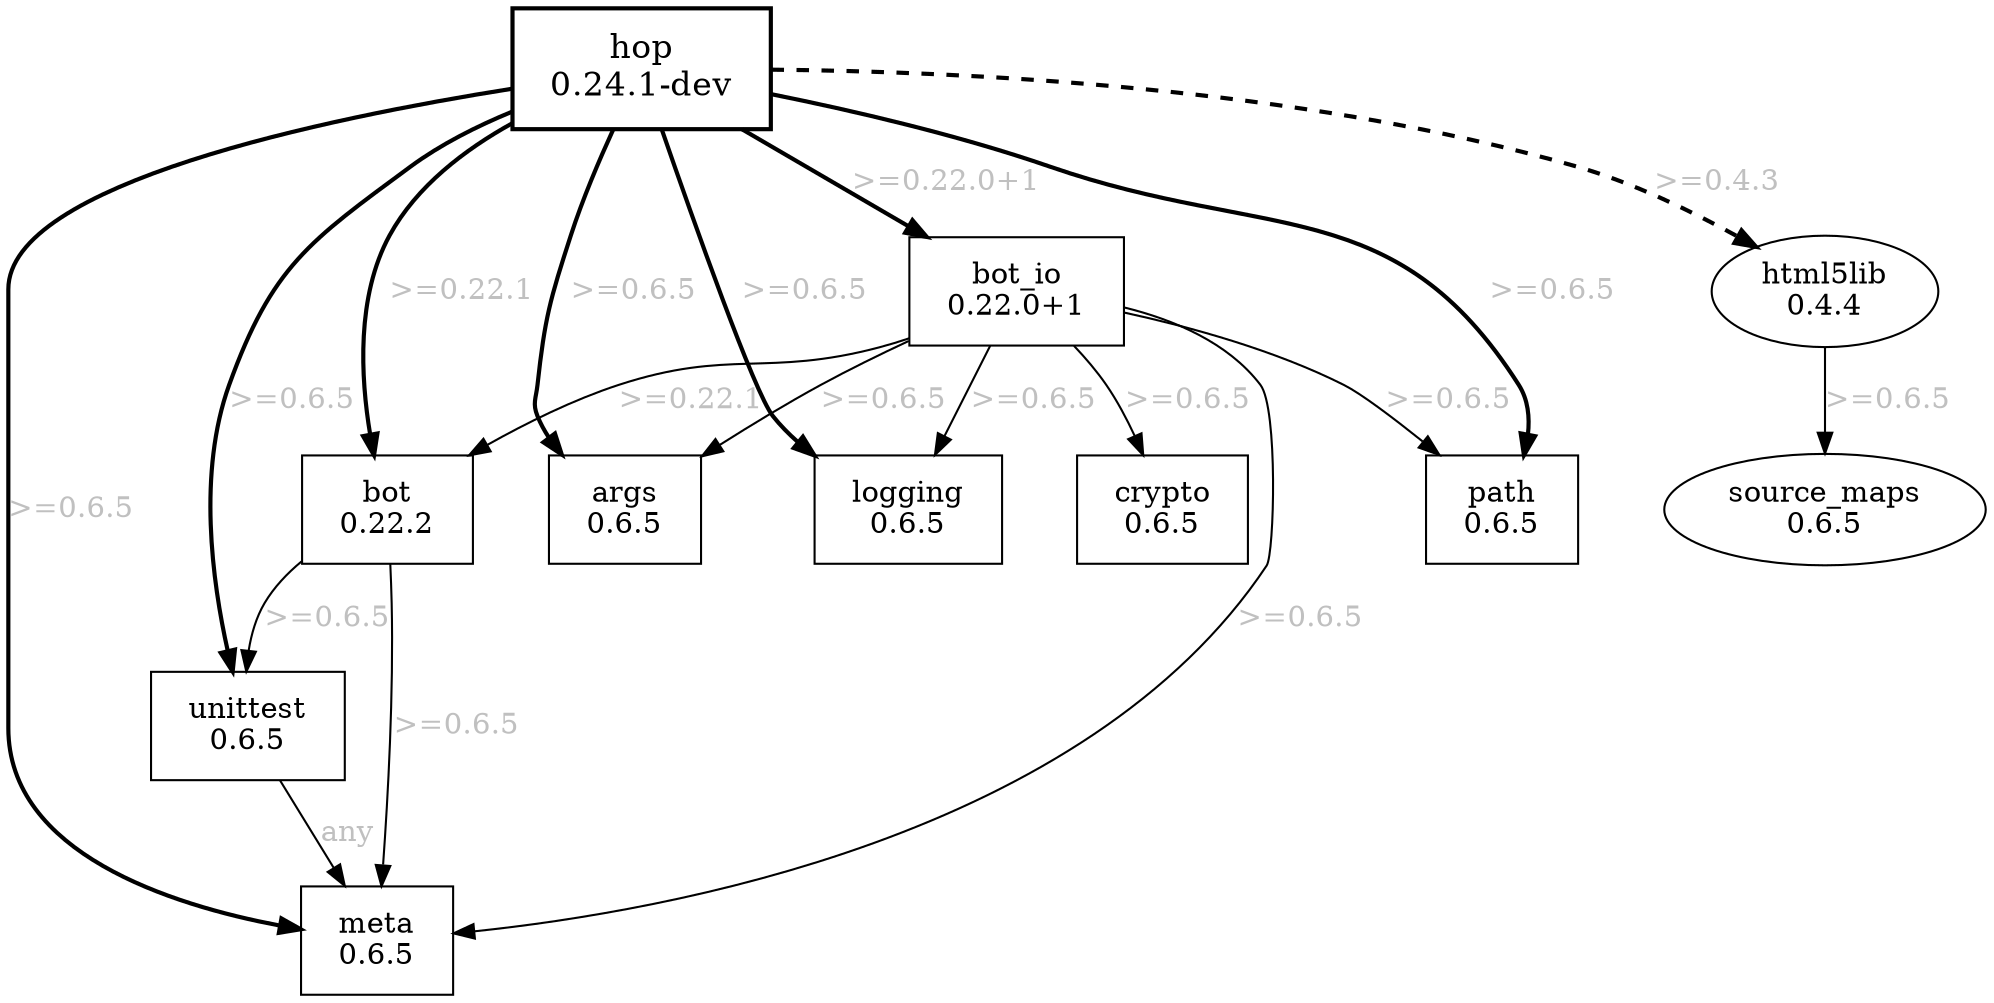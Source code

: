 digraph G {

  args [label="args
0.6.5",shape=box,margin="0.25,0.15",group=primary];

  bot [label="bot
0.22.2",shape=box,margin="0.25,0.15",group=primary];
  bot -> meta [label=">=0.6.5",fontcolor=gray];
  bot -> unittest [label=">=0.6.5",fontcolor=gray];

  bot_io [label="bot_io
0.22.0+1",shape=box,margin="0.25,0.15",group=primary];
  bot_io -> args [label=">=0.6.5",fontcolor=gray];
  bot_io -> bot [label=">=0.22.1",fontcolor=gray];
  bot_io -> crypto [label=">=0.6.5",fontcolor=gray];
  bot_io -> logging [label=">=0.6.5",fontcolor=gray];
  bot_io -> meta [label=">=0.6.5",fontcolor=gray];
  bot_io -> path [label=">=0.6.5",fontcolor=gray];

  crypto [label="crypto
0.6.5",shape=box,margin="0.25,0.15"];

  hop [label="hop
0.24.1-dev",fontsize=16,style=bold,shape=box,margin="0.25,0.15",group=primary];
  hop -> args [label=">=0.6.5",fontcolor=gray,penwidth=2];
  hop -> bot [label=">=0.22.1",fontcolor=gray,penwidth=2];
  hop -> bot_io [label=">=0.22.0+1",fontcolor=gray,penwidth=2];
  hop -> logging [label=">=0.6.5",fontcolor=gray,penwidth=2];
  hop -> meta [label=">=0.6.5",fontcolor=gray,penwidth=2];
  hop -> path [label=">=0.6.5",fontcolor=gray,penwidth=2];
  hop -> unittest [label=">=0.6.5",fontcolor=gray,penwidth=2];
  hop -> html5lib [label=">=0.4.3",fontcolor=gray,penwidth=2,style=dashed];

  html5lib [label="html5lib
0.4.4",group=primary];
  html5lib -> source_maps [label=">=0.6.5",fontcolor=gray];

  logging [label="logging
0.6.5",shape=box,margin="0.25,0.15",group=primary];

  meta [label="meta
0.6.5",shape=box,margin="0.25,0.15",group=primary];

  path [label="path
0.6.5",shape=box,margin="0.25,0.15",group=primary];

  source_maps [label="source_maps
0.6.5"];

  unittest [label="unittest
0.6.5",shape=box,margin="0.25,0.15",group=primary];
  unittest -> meta [label="any",fontcolor=gray];
}

